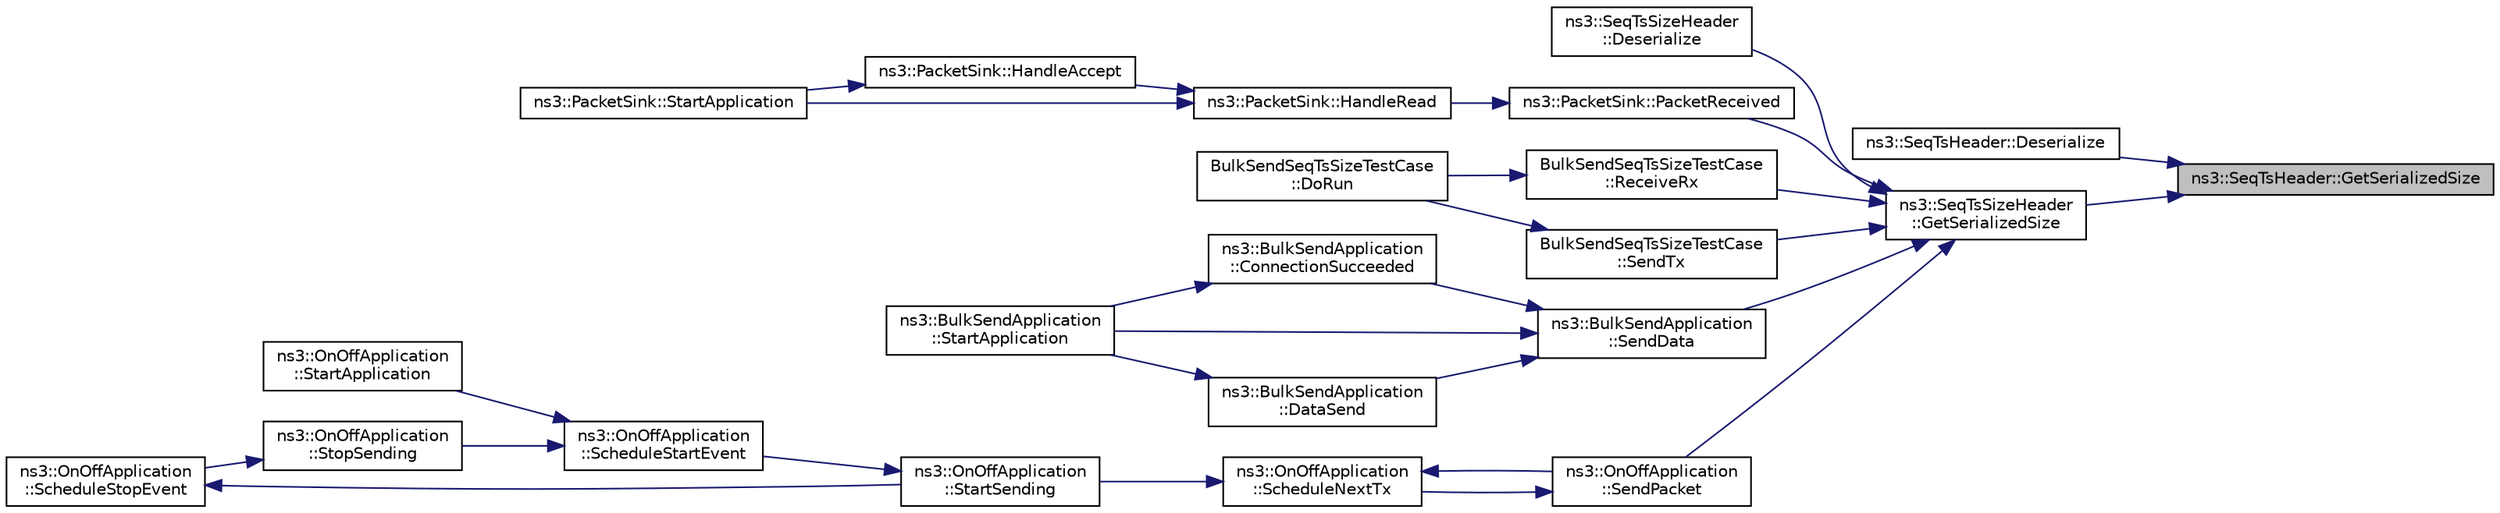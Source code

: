 digraph "ns3::SeqTsHeader::GetSerializedSize"
{
 // LATEX_PDF_SIZE
  edge [fontname="Helvetica",fontsize="10",labelfontname="Helvetica",labelfontsize="10"];
  node [fontname="Helvetica",fontsize="10",shape=record];
  rankdir="RL";
  Node1 [label="ns3::SeqTsHeader::GetSerializedSize",height=0.2,width=0.4,color="black", fillcolor="grey75", style="filled", fontcolor="black",tooltip=" "];
  Node1 -> Node2 [dir="back",color="midnightblue",fontsize="10",style="solid",fontname="Helvetica"];
  Node2 [label="ns3::SeqTsHeader::Deserialize",height=0.2,width=0.4,color="black", fillcolor="white", style="filled",URL="$classns3_1_1_seq_ts_header.html#a55ebbed99d0f5ef379248bdca5849476",tooltip=" "];
  Node1 -> Node3 [dir="back",color="midnightblue",fontsize="10",style="solid",fontname="Helvetica"];
  Node3 [label="ns3::SeqTsSizeHeader\l::GetSerializedSize",height=0.2,width=0.4,color="black", fillcolor="white", style="filled",URL="$classns3_1_1_seq_ts_size_header.html#a3e6c6710c20400762a491e8caddcccc2",tooltip=" "];
  Node3 -> Node4 [dir="back",color="midnightblue",fontsize="10",style="solid",fontname="Helvetica"];
  Node4 [label="ns3::SeqTsSizeHeader\l::Deserialize",height=0.2,width=0.4,color="black", fillcolor="white", style="filled",URL="$classns3_1_1_seq_ts_size_header.html#a30ef4406d603d5257d28743b5b3557cb",tooltip=" "];
  Node3 -> Node5 [dir="back",color="midnightblue",fontsize="10",style="solid",fontname="Helvetica"];
  Node5 [label="ns3::PacketSink::PacketReceived",height=0.2,width=0.4,color="black", fillcolor="white", style="filled",URL="$classns3_1_1_packet_sink.html#af1b771e838a0596a019bdc12cadf7521",tooltip="Packet received: assemble byte stream to extract SeqTsSizeHeader."];
  Node5 -> Node6 [dir="back",color="midnightblue",fontsize="10",style="solid",fontname="Helvetica"];
  Node6 [label="ns3::PacketSink::HandleRead",height=0.2,width=0.4,color="black", fillcolor="white", style="filled",URL="$classns3_1_1_packet_sink.html#a6bffa1d7397f8aa2588a19686301de55",tooltip="Handle a packet received by the application."];
  Node6 -> Node7 [dir="back",color="midnightblue",fontsize="10",style="solid",fontname="Helvetica"];
  Node7 [label="ns3::PacketSink::HandleAccept",height=0.2,width=0.4,color="black", fillcolor="white", style="filled",URL="$classns3_1_1_packet_sink.html#a74ea2fb5fda8a63020c6453258a1cd2f",tooltip="Handle an incoming connection."];
  Node7 -> Node8 [dir="back",color="midnightblue",fontsize="10",style="solid",fontname="Helvetica"];
  Node8 [label="ns3::PacketSink::StartApplication",height=0.2,width=0.4,color="black", fillcolor="white", style="filled",URL="$classns3_1_1_packet_sink.html#a45449bbaa6fb20caed62418f029d79d6",tooltip="Application specific startup code."];
  Node6 -> Node8 [dir="back",color="midnightblue",fontsize="10",style="solid",fontname="Helvetica"];
  Node3 -> Node9 [dir="back",color="midnightblue",fontsize="10",style="solid",fontname="Helvetica"];
  Node9 [label="BulkSendSeqTsSizeTestCase\l::ReceiveRx",height=0.2,width=0.4,color="black", fillcolor="white", style="filled",URL="$class_bulk_send_seq_ts_size_test_case.html#a4a29020e94ab09d186d045e93fa783db",tooltip=" "];
  Node9 -> Node10 [dir="back",color="midnightblue",fontsize="10",style="solid",fontname="Helvetica"];
  Node10 [label="BulkSendSeqTsSizeTestCase\l::DoRun",height=0.2,width=0.4,color="black", fillcolor="white", style="filled",URL="$class_bulk_send_seq_ts_size_test_case.html#a0c5146191974b6aa6d7b94f5dfd4d749",tooltip="Implementation to actually run this TestCase."];
  Node3 -> Node11 [dir="back",color="midnightblue",fontsize="10",style="solid",fontname="Helvetica"];
  Node11 [label="ns3::BulkSendApplication\l::SendData",height=0.2,width=0.4,color="black", fillcolor="white", style="filled",URL="$classns3_1_1_bulk_send_application.html#a05b7bc55258e4cfff2c2e9a59902d527",tooltip="Send data until the L4 transmission buffer is full."];
  Node11 -> Node12 [dir="back",color="midnightblue",fontsize="10",style="solid",fontname="Helvetica"];
  Node12 [label="ns3::BulkSendApplication\l::ConnectionSucceeded",height=0.2,width=0.4,color="black", fillcolor="white", style="filled",URL="$classns3_1_1_bulk_send_application.html#a64f1bc4e311961311589e77f8309755a",tooltip="Connection Succeeded (called by Socket through a callback)"];
  Node12 -> Node13 [dir="back",color="midnightblue",fontsize="10",style="solid",fontname="Helvetica"];
  Node13 [label="ns3::BulkSendApplication\l::StartApplication",height=0.2,width=0.4,color="black", fillcolor="white", style="filled",URL="$classns3_1_1_bulk_send_application.html#aa3537015cd452ab46e5c80dc36caf865",tooltip="Application specific startup code."];
  Node11 -> Node14 [dir="back",color="midnightblue",fontsize="10",style="solid",fontname="Helvetica"];
  Node14 [label="ns3::BulkSendApplication\l::DataSend",height=0.2,width=0.4,color="black", fillcolor="white", style="filled",URL="$classns3_1_1_bulk_send_application.html#a2641464e28f7d93996e74e8dbad6a15a",tooltip="Send more data as soon as some has been transmitted."];
  Node14 -> Node13 [dir="back",color="midnightblue",fontsize="10",style="solid",fontname="Helvetica"];
  Node11 -> Node13 [dir="back",color="midnightblue",fontsize="10",style="solid",fontname="Helvetica"];
  Node3 -> Node15 [dir="back",color="midnightblue",fontsize="10",style="solid",fontname="Helvetica"];
  Node15 [label="ns3::OnOffApplication\l::SendPacket",height=0.2,width=0.4,color="black", fillcolor="white", style="filled",URL="$classns3_1_1_on_off_application.html#afe6fb4d4e772370c797b722dbe6f7e3f",tooltip="Send a packet."];
  Node15 -> Node16 [dir="back",color="midnightblue",fontsize="10",style="solid",fontname="Helvetica"];
  Node16 [label="ns3::OnOffApplication\l::ScheduleNextTx",height=0.2,width=0.4,color="black", fillcolor="white", style="filled",URL="$classns3_1_1_on_off_application.html#a654fc8acee0ccc66f1c736a06c5e149d",tooltip="Schedule the next packet transmission."];
  Node16 -> Node15 [dir="back",color="midnightblue",fontsize="10",style="solid",fontname="Helvetica"];
  Node16 -> Node17 [dir="back",color="midnightblue",fontsize="10",style="solid",fontname="Helvetica"];
  Node17 [label="ns3::OnOffApplication\l::StartSending",height=0.2,width=0.4,color="black", fillcolor="white", style="filled",URL="$classns3_1_1_on_off_application.html#ac3d42b6fa582b938e0197c1b8c015583",tooltip="Start an On period."];
  Node17 -> Node18 [dir="back",color="midnightblue",fontsize="10",style="solid",fontname="Helvetica"];
  Node18 [label="ns3::OnOffApplication\l::ScheduleStartEvent",height=0.2,width=0.4,color="black", fillcolor="white", style="filled",URL="$classns3_1_1_on_off_application.html#a20124d7b90ced13c6b92388b6ab0d8f9",tooltip="Schedule the next On period start."];
  Node18 -> Node19 [dir="back",color="midnightblue",fontsize="10",style="solid",fontname="Helvetica"];
  Node19 [label="ns3::OnOffApplication\l::StartApplication",height=0.2,width=0.4,color="black", fillcolor="white", style="filled",URL="$classns3_1_1_on_off_application.html#a0d9d5f0f60ec877c788c5c0e55c9587b",tooltip="Application specific startup code."];
  Node18 -> Node20 [dir="back",color="midnightblue",fontsize="10",style="solid",fontname="Helvetica"];
  Node20 [label="ns3::OnOffApplication\l::StopSending",height=0.2,width=0.4,color="black", fillcolor="white", style="filled",URL="$classns3_1_1_on_off_application.html#ab84ce405602879567f051a16ff8518a8",tooltip="Start an Off period."];
  Node20 -> Node21 [dir="back",color="midnightblue",fontsize="10",style="solid",fontname="Helvetica"];
  Node21 [label="ns3::OnOffApplication\l::ScheduleStopEvent",height=0.2,width=0.4,color="black", fillcolor="white", style="filled",URL="$classns3_1_1_on_off_application.html#a77a666c5f73ec9a94fb06ca47c5b6dde",tooltip="Schedule the next Off period start."];
  Node21 -> Node17 [dir="back",color="midnightblue",fontsize="10",style="solid",fontname="Helvetica"];
  Node3 -> Node22 [dir="back",color="midnightblue",fontsize="10",style="solid",fontname="Helvetica"];
  Node22 [label="BulkSendSeqTsSizeTestCase\l::SendTx",height=0.2,width=0.4,color="black", fillcolor="white", style="filled",URL="$class_bulk_send_seq_ts_size_test_case.html#ae8d5eac563705e61c3eb80fa9c4b7fc0",tooltip=" "];
  Node22 -> Node10 [dir="back",color="midnightblue",fontsize="10",style="solid",fontname="Helvetica"];
}
